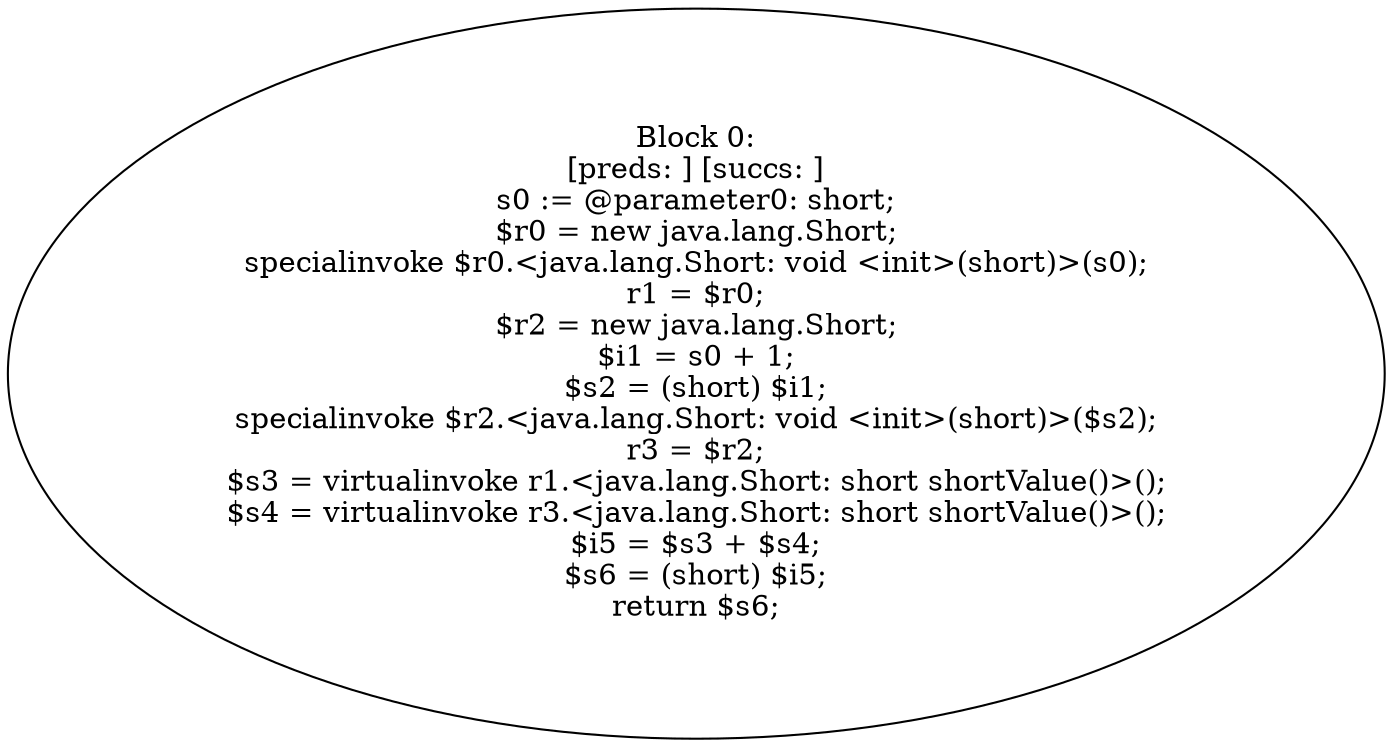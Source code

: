 digraph "unitGraph" {
    "Block 0:
[preds: ] [succs: ]
s0 := @parameter0: short;
$r0 = new java.lang.Short;
specialinvoke $r0.<java.lang.Short: void <init>(short)>(s0);
r1 = $r0;
$r2 = new java.lang.Short;
$i1 = s0 + 1;
$s2 = (short) $i1;
specialinvoke $r2.<java.lang.Short: void <init>(short)>($s2);
r3 = $r2;
$s3 = virtualinvoke r1.<java.lang.Short: short shortValue()>();
$s4 = virtualinvoke r3.<java.lang.Short: short shortValue()>();
$i5 = $s3 + $s4;
$s6 = (short) $i5;
return $s6;
"
}
